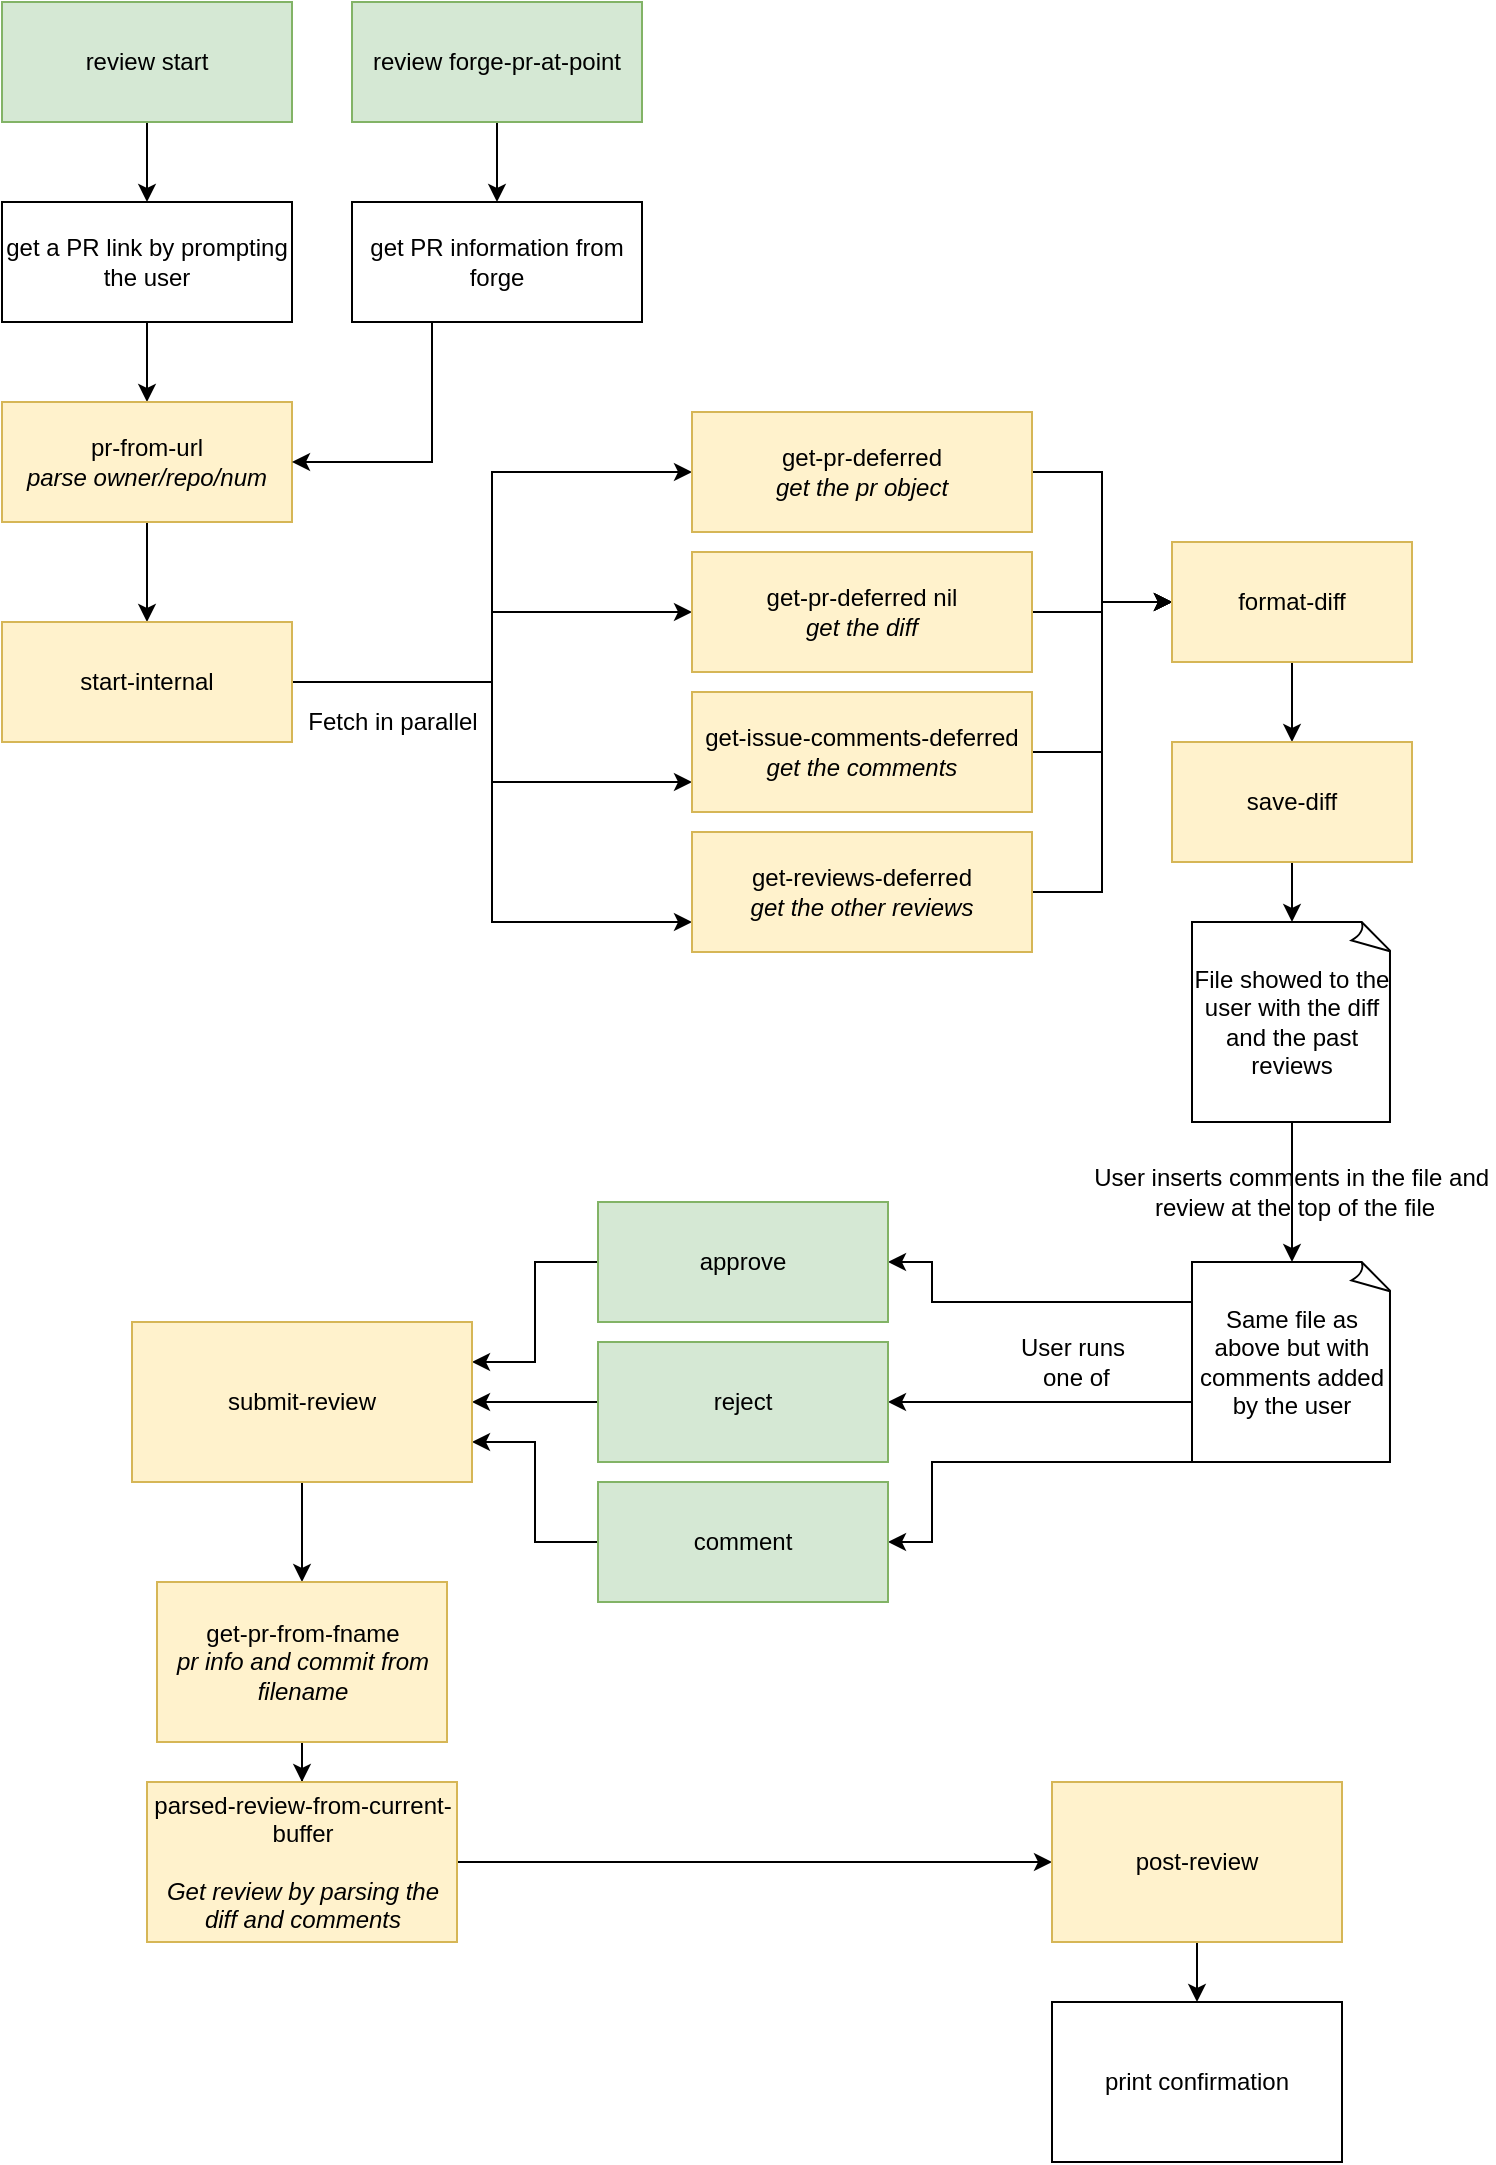 <mxfile version="13.6.2" type="device"><diagram id="A52eRqz-NshKYINg9p8d" name="Page-1"><mxGraphModel dx="1106" dy="1003" grid="1" gridSize="10" guides="1" tooltips="1" connect="1" arrows="1" fold="1" page="1" pageScale="1" pageWidth="850" pageHeight="1100" math="0" shadow="0"><root><mxCell id="0"/><mxCell id="1" parent="0"/><mxCell id="RqcE6YVETKvG_Hmn1Zlv-1" style="edgeStyle=orthogonalEdgeStyle;rounded=0;orthogonalLoop=1;jettySize=auto;html=1;startArrow=none;startFill=0;fontSize=12;" parent="1" source="RqcE6YVETKvG_Hmn1Zlv-2" target="RqcE6YVETKvG_Hmn1Zlv-4" edge="1"><mxGeometry relative="1" as="geometry"/></mxCell><mxCell id="RqcE6YVETKvG_Hmn1Zlv-2" value="&lt;span&gt;review start&lt;/span&gt;" style="rounded=0;whiteSpace=wrap;html=1;comic=0;fontSize=12;align=center;labelBackgroundColor=none;fillColor=#d5e8d4;strokeColor=#82b366;" parent="1" vertex="1"><mxGeometry x="55" y="90" width="145" height="60" as="geometry"/></mxCell><mxCell id="RqcE6YVETKvG_Hmn1Zlv-3" style="edgeStyle=orthogonalEdgeStyle;rounded=0;orthogonalLoop=1;jettySize=auto;html=1;startArrow=none;startFill=0;fontSize=12;" parent="1" source="RqcE6YVETKvG_Hmn1Zlv-4" target="RqcE6YVETKvG_Hmn1Zlv-6" edge="1"><mxGeometry relative="1" as="geometry"/></mxCell><mxCell id="RqcE6YVETKvG_Hmn1Zlv-4" value="get a PR link by prompting the user" style="rounded=0;whiteSpace=wrap;html=1;comic=0;fontSize=12;align=center;" parent="1" vertex="1"><mxGeometry x="55" y="190" width="145" height="60" as="geometry"/></mxCell><mxCell id="RqcE6YVETKvG_Hmn1Zlv-5" style="edgeStyle=orthogonalEdgeStyle;rounded=0;orthogonalLoop=1;jettySize=auto;html=1;entryX=0.5;entryY=0;entryDx=0;entryDy=0;startArrow=none;startFill=0;fontSize=12;labelBackgroundColor=none;" parent="1" source="RqcE6YVETKvG_Hmn1Zlv-6" target="RqcE6YVETKvG_Hmn1Zlv-11" edge="1"><mxGeometry relative="1" as="geometry"/></mxCell><mxCell id="RqcE6YVETKvG_Hmn1Zlv-6" value="&lt;span style=&quot;&quot;&gt;pr-from-url&lt;/span&gt;&lt;br&gt;&lt;i&gt;parse owner/repo/num&lt;/i&gt;" style="rounded=0;whiteSpace=wrap;html=1;comic=0;fontSize=12;align=center;labelBackgroundColor=none;fillColor=#fff2cc;strokeColor=#d6b656;" parent="1" vertex="1"><mxGeometry x="55" y="290" width="145" height="60" as="geometry"/></mxCell><mxCell id="RqcE6YVETKvG_Hmn1Zlv-7" style="edgeStyle=orthogonalEdgeStyle;rounded=0;orthogonalLoop=1;jettySize=auto;html=1;entryX=0;entryY=0.5;entryDx=0;entryDy=0;startArrow=none;startFill=0;fontSize=12;labelBackgroundColor=none;" parent="1" source="RqcE6YVETKvG_Hmn1Zlv-11" target="RqcE6YVETKvG_Hmn1Zlv-13" edge="1"><mxGeometry relative="1" as="geometry"/></mxCell><mxCell id="RqcE6YVETKvG_Hmn1Zlv-8" style="edgeStyle=orthogonalEdgeStyle;rounded=0;orthogonalLoop=1;jettySize=auto;html=1;entryX=0;entryY=0.5;entryDx=0;entryDy=0;startArrow=none;startFill=0;fontSize=12;labelBackgroundColor=none;" parent="1" source="RqcE6YVETKvG_Hmn1Zlv-11" target="RqcE6YVETKvG_Hmn1Zlv-15" edge="1"><mxGeometry relative="1" as="geometry"/></mxCell><mxCell id="RqcE6YVETKvG_Hmn1Zlv-9" style="edgeStyle=orthogonalEdgeStyle;rounded=0;orthogonalLoop=1;jettySize=auto;html=1;entryX=0;entryY=0.75;entryDx=0;entryDy=0;startArrow=none;startFill=0;fontSize=12;labelBackgroundColor=none;" parent="1" source="RqcE6YVETKvG_Hmn1Zlv-11" target="RqcE6YVETKvG_Hmn1Zlv-17" edge="1"><mxGeometry relative="1" as="geometry"/></mxCell><mxCell id="RqcE6YVETKvG_Hmn1Zlv-10" value="Fetch in parallel" style="edgeStyle=orthogonalEdgeStyle;rounded=0;orthogonalLoop=1;jettySize=auto;html=1;entryX=0;entryY=0.75;entryDx=0;entryDy=0;startArrow=none;startFill=0;fontSize=12;labelBackgroundColor=none;" parent="1" source="RqcE6YVETKvG_Hmn1Zlv-11" target="RqcE6YVETKvG_Hmn1Zlv-19" edge="1"><mxGeometry x="-0.688" y="-20" relative="1" as="geometry"><mxPoint as="offset"/></mxGeometry></mxCell><mxCell id="RqcE6YVETKvG_Hmn1Zlv-11" value="&lt;span style=&quot;&quot;&gt;start-internal&lt;/span&gt;" style="rounded=0;whiteSpace=wrap;html=1;comic=0;fontSize=12;align=center;labelBackgroundColor=none;fillColor=#fff2cc;strokeColor=#d6b656;" parent="1" vertex="1"><mxGeometry x="55" y="400" width="145" height="60" as="geometry"/></mxCell><mxCell id="RqcE6YVETKvG_Hmn1Zlv-12" style="edgeStyle=orthogonalEdgeStyle;rounded=0;orthogonalLoop=1;jettySize=auto;html=1;entryX=0;entryY=0.5;entryDx=0;entryDy=0;startArrow=none;startFill=0;fontSize=12;labelBackgroundColor=none;" parent="1" source="RqcE6YVETKvG_Hmn1Zlv-13" target="RqcE6YVETKvG_Hmn1Zlv-21" edge="1"><mxGeometry relative="1" as="geometry"/></mxCell><mxCell id="RqcE6YVETKvG_Hmn1Zlv-13" value="&lt;span style=&quot;&quot;&gt;get-pr-deferred&lt;/span&gt;&lt;br&gt;&lt;i&gt;get the pr object&lt;/i&gt;" style="rounded=0;whiteSpace=wrap;html=1;comic=0;fontSize=12;align=center;labelBackgroundColor=none;fillColor=#fff2cc;strokeColor=#d6b656;" parent="1" vertex="1"><mxGeometry x="400" y="295" width="170" height="60" as="geometry"/></mxCell><mxCell id="RqcE6YVETKvG_Hmn1Zlv-14" style="edgeStyle=orthogonalEdgeStyle;rounded=0;orthogonalLoop=1;jettySize=auto;html=1;entryX=0;entryY=0.5;entryDx=0;entryDy=0;startArrow=none;startFill=0;fontSize=12;labelBackgroundColor=none;" parent="1" source="RqcE6YVETKvG_Hmn1Zlv-15" target="RqcE6YVETKvG_Hmn1Zlv-21" edge="1"><mxGeometry relative="1" as="geometry"/></mxCell><mxCell id="RqcE6YVETKvG_Hmn1Zlv-15" value="&lt;span style=&quot;&quot;&gt;get-pr-deferred nil&lt;/span&gt;&lt;br&gt;&lt;i&gt;get the diff&lt;/i&gt;" style="rounded=0;whiteSpace=wrap;html=1;comic=0;fontSize=12;align=center;labelBackgroundColor=none;fillColor=#fff2cc;strokeColor=#d6b656;" parent="1" vertex="1"><mxGeometry x="400" y="365" width="170" height="60" as="geometry"/></mxCell><mxCell id="RqcE6YVETKvG_Hmn1Zlv-16" style="edgeStyle=orthogonalEdgeStyle;rounded=0;orthogonalLoop=1;jettySize=auto;html=1;entryX=0;entryY=0.5;entryDx=0;entryDy=0;startArrow=none;startFill=0;fontSize=12;labelBackgroundColor=none;" parent="1" source="RqcE6YVETKvG_Hmn1Zlv-17" target="RqcE6YVETKvG_Hmn1Zlv-21" edge="1"><mxGeometry relative="1" as="geometry"/></mxCell><mxCell id="RqcE6YVETKvG_Hmn1Zlv-17" value="&lt;span style=&quot;&quot;&gt;get-issue-comments-deferred&lt;/span&gt;&lt;br&gt;&lt;i&gt;get the comments&lt;/i&gt;" style="rounded=0;whiteSpace=wrap;html=1;comic=0;fontSize=12;align=center;labelBackgroundColor=none;fillColor=#fff2cc;strokeColor=#d6b656;" parent="1" vertex="1"><mxGeometry x="400" y="435" width="170" height="60" as="geometry"/></mxCell><mxCell id="RqcE6YVETKvG_Hmn1Zlv-18" style="edgeStyle=orthogonalEdgeStyle;rounded=0;orthogonalLoop=1;jettySize=auto;html=1;entryX=0;entryY=0.5;entryDx=0;entryDy=0;startArrow=none;startFill=0;fontSize=12;labelBackgroundColor=none;" parent="1" source="RqcE6YVETKvG_Hmn1Zlv-19" target="RqcE6YVETKvG_Hmn1Zlv-21" edge="1"><mxGeometry relative="1" as="geometry"/></mxCell><mxCell id="RqcE6YVETKvG_Hmn1Zlv-19" value="&lt;span style=&quot;&quot;&gt;get-reviews-deferred&lt;/span&gt;&lt;br&gt;&lt;i&gt;get the other reviews&lt;/i&gt;" style="rounded=0;whiteSpace=wrap;html=1;comic=0;fontSize=12;align=center;labelBackgroundColor=none;fillColor=#fff2cc;strokeColor=#d6b656;" parent="1" vertex="1"><mxGeometry x="400" y="505" width="170" height="60" as="geometry"/></mxCell><mxCell id="RqcE6YVETKvG_Hmn1Zlv-20" style="edgeStyle=orthogonalEdgeStyle;rounded=0;orthogonalLoop=1;jettySize=auto;html=1;entryX=0.5;entryY=0;entryDx=0;entryDy=0;labelBackgroundColor=none;startArrow=none;startFill=0;fontSize=12;" parent="1" source="RqcE6YVETKvG_Hmn1Zlv-21" target="RqcE6YVETKvG_Hmn1Zlv-23" edge="1"><mxGeometry relative="1" as="geometry"/></mxCell><mxCell id="RqcE6YVETKvG_Hmn1Zlv-21" value="&lt;span style=&quot;&quot;&gt;format-diff&lt;/span&gt;" style="rounded=0;whiteSpace=wrap;html=1;comic=0;fontSize=12;align=center;labelBackgroundColor=none;fillColor=#fff2cc;strokeColor=#d6b656;" parent="1" vertex="1"><mxGeometry x="640" y="360" width="120" height="60" as="geometry"/></mxCell><mxCell id="RqcE6YVETKvG_Hmn1Zlv-22" style="edgeStyle=orthogonalEdgeStyle;rounded=0;orthogonalLoop=1;jettySize=auto;html=1;startArrow=none;startFill=0;fontSize=12;entryX=0.5;entryY=0;entryDx=0;entryDy=0;entryPerimeter=0;labelBackgroundColor=none;" parent="1" source="RqcE6YVETKvG_Hmn1Zlv-23" target="RqcE6YVETKvG_Hmn1Zlv-25" edge="1"><mxGeometry relative="1" as="geometry"><mxPoint x="700" y="350" as="targetPoint"/></mxGeometry></mxCell><mxCell id="RqcE6YVETKvG_Hmn1Zlv-23" value="&lt;span style=&quot;&quot;&gt;save-diff&lt;/span&gt;" style="rounded=0;whiteSpace=wrap;html=1;comic=0;fontSize=12;align=center;labelBackgroundColor=none;fillColor=#fff2cc;strokeColor=#d6b656;" parent="1" vertex="1"><mxGeometry x="640" y="460" width="120" height="60" as="geometry"/></mxCell><mxCell id="RqcE6YVETKvG_Hmn1Zlv-24" value="User inserts comments in the file and&amp;nbsp;&lt;br&gt;review at the top of the file" style="edgeStyle=orthogonalEdgeStyle;rounded=0;orthogonalLoop=1;jettySize=auto;html=1;startArrow=none;startFill=0;fontSize=12;labelBackgroundColor=none;" parent="1" source="RqcE6YVETKvG_Hmn1Zlv-25" edge="1"><mxGeometry relative="1" as="geometry"><mxPoint x="700" y="720" as="targetPoint"/></mxGeometry></mxCell><mxCell id="RqcE6YVETKvG_Hmn1Zlv-25" value="File showed to the user with the diff and the past reviews" style="whiteSpace=wrap;html=1;shape=mxgraph.basic.document;comic=0;fontSize=12;align=center;labelBackgroundColor=none;" parent="1" vertex="1"><mxGeometry x="650" y="550" width="100" height="100" as="geometry"/></mxCell><mxCell id="RqcE6YVETKvG_Hmn1Zlv-26" style="edgeStyle=orthogonalEdgeStyle;rounded=0;orthogonalLoop=1;jettySize=auto;html=1;entryX=1;entryY=0.5;entryDx=0;entryDy=0;labelBackgroundColor=none;startArrow=none;startFill=0;fontSize=12;" parent="1" source="RqcE6YVETKvG_Hmn1Zlv-29" target="RqcE6YVETKvG_Hmn1Zlv-31" edge="1"><mxGeometry relative="1" as="geometry"><Array as="points"><mxPoint x="520" y="740"/><mxPoint x="520" y="720"/></Array></mxGeometry></mxCell><mxCell id="RqcE6YVETKvG_Hmn1Zlv-27" style="edgeStyle=orthogonalEdgeStyle;rounded=0;orthogonalLoop=1;jettySize=auto;html=1;entryX=1;entryY=0.5;entryDx=0;entryDy=0;labelBackgroundColor=none;startArrow=none;startFill=0;fontSize=12;" parent="1" source="RqcE6YVETKvG_Hmn1Zlv-29" target="RqcE6YVETKvG_Hmn1Zlv-33" edge="1"><mxGeometry relative="1" as="geometry"><Array as="points"><mxPoint x="580" y="790"/><mxPoint x="580" y="790"/></Array></mxGeometry></mxCell><mxCell id="RqcE6YVETKvG_Hmn1Zlv-28" value="User runs&lt;br&gt;&amp;nbsp;one of" style="edgeStyle=orthogonalEdgeStyle;rounded=0;orthogonalLoop=1;jettySize=auto;html=1;entryX=1;entryY=0.5;entryDx=0;entryDy=0;labelBackgroundColor=none;startArrow=none;startFill=0;fontSize=12;" parent="1" source="RqcE6YVETKvG_Hmn1Zlv-29" target="RqcE6YVETKvG_Hmn1Zlv-35" edge="1"><mxGeometry x="-0.375" y="-50" relative="1" as="geometry"><Array as="points"><mxPoint x="520" y="820"/><mxPoint x="520" y="860"/></Array><mxPoint as="offset"/></mxGeometry></mxCell><mxCell id="RqcE6YVETKvG_Hmn1Zlv-29" value="Same file as above but with comments added by the user" style="whiteSpace=wrap;html=1;shape=mxgraph.basic.document;comic=0;fontSize=12;align=center;labelBackgroundColor=none;" parent="1" vertex="1"><mxGeometry x="650" y="720" width="100" height="100" as="geometry"/></mxCell><mxCell id="RqcE6YVETKvG_Hmn1Zlv-30" style="edgeStyle=orthogonalEdgeStyle;rounded=0;orthogonalLoop=1;jettySize=auto;html=1;entryX=1;entryY=0.25;entryDx=0;entryDy=0;labelBackgroundColor=none;startArrow=none;startFill=0;fontSize=12;" parent="1" source="RqcE6YVETKvG_Hmn1Zlv-31" target="RqcE6YVETKvG_Hmn1Zlv-37" edge="1"><mxGeometry relative="1" as="geometry"/></mxCell><mxCell id="RqcE6YVETKvG_Hmn1Zlv-31" value="&lt;span style=&quot;&quot;&gt;approve&lt;/span&gt;" style="rounded=0;whiteSpace=wrap;html=1;comic=0;fontSize=12;align=center;labelBackgroundColor=none;fillColor=#d5e8d4;strokeColor=#82b366;" parent="1" vertex="1"><mxGeometry x="353" y="690" width="145" height="60" as="geometry"/></mxCell><mxCell id="RqcE6YVETKvG_Hmn1Zlv-32" style="edgeStyle=orthogonalEdgeStyle;rounded=0;orthogonalLoop=1;jettySize=auto;html=1;entryX=1;entryY=0.5;entryDx=0;entryDy=0;labelBackgroundColor=none;startArrow=none;startFill=0;fontSize=12;" parent="1" source="RqcE6YVETKvG_Hmn1Zlv-33" target="RqcE6YVETKvG_Hmn1Zlv-37" edge="1"><mxGeometry relative="1" as="geometry"/></mxCell><mxCell id="RqcE6YVETKvG_Hmn1Zlv-33" value="reject" style="rounded=0;whiteSpace=wrap;html=1;comic=0;fontSize=12;align=center;fillColor=#d5e8d4;strokeColor=#82b366;labelBackgroundColor=none;" parent="1" vertex="1"><mxGeometry x="353" y="760" width="145" height="60" as="geometry"/></mxCell><mxCell id="RqcE6YVETKvG_Hmn1Zlv-34" style="edgeStyle=orthogonalEdgeStyle;rounded=0;orthogonalLoop=1;jettySize=auto;html=1;entryX=1;entryY=0.75;entryDx=0;entryDy=0;labelBackgroundColor=none;startArrow=none;startFill=0;fontSize=12;" parent="1" source="RqcE6YVETKvG_Hmn1Zlv-35" target="RqcE6YVETKvG_Hmn1Zlv-37" edge="1"><mxGeometry relative="1" as="geometry"/></mxCell><mxCell id="RqcE6YVETKvG_Hmn1Zlv-35" value="comment" style="rounded=0;whiteSpace=wrap;html=1;comic=0;fontSize=12;align=center;labelBackgroundColor=none;fillColor=#d5e8d4;strokeColor=#82b366;" parent="1" vertex="1"><mxGeometry x="353" y="830" width="145" height="60" as="geometry"/></mxCell><mxCell id="RqcE6YVETKvG_Hmn1Zlv-36" style="edgeStyle=orthogonalEdgeStyle;rounded=0;orthogonalLoop=1;jettySize=auto;html=1;labelBackgroundColor=none;startArrow=none;startFill=0;fontSize=12;" parent="1" source="RqcE6YVETKvG_Hmn1Zlv-37" target="RqcE6YVETKvG_Hmn1Zlv-39" edge="1"><mxGeometry relative="1" as="geometry"/></mxCell><mxCell id="RqcE6YVETKvG_Hmn1Zlv-37" value="submit-review" style="rounded=0;whiteSpace=wrap;html=1;comic=0;fontSize=12;align=center;labelBackgroundColor=none;fillColor=#fff2cc;strokeColor=#d6b656;" parent="1" vertex="1"><mxGeometry x="120" y="750" width="170" height="80" as="geometry"/></mxCell><mxCell id="RqcE6YVETKvG_Hmn1Zlv-38" style="edgeStyle=orthogonalEdgeStyle;rounded=0;orthogonalLoop=1;jettySize=auto;html=1;labelBackgroundColor=none;startArrow=none;startFill=0;fontSize=12;" parent="1" source="RqcE6YVETKvG_Hmn1Zlv-39" target="RqcE6YVETKvG_Hmn1Zlv-41" edge="1"><mxGeometry relative="1" as="geometry"/></mxCell><mxCell id="RqcE6YVETKvG_Hmn1Zlv-39" value="&lt;span&gt;get-pr-from-fname&lt;br&gt;&lt;i&gt;pr info and commit from filename&lt;/i&gt;&lt;br&gt;&lt;/span&gt;" style="rounded=0;whiteSpace=wrap;html=1;comic=0;fontSize=12;align=center;labelBackgroundColor=none;fillColor=#fff2cc;strokeColor=#d6b656;" parent="1" vertex="1"><mxGeometry x="132.5" y="880" width="145" height="80" as="geometry"/></mxCell><mxCell id="RqcE6YVETKvG_Hmn1Zlv-40" style="edgeStyle=orthogonalEdgeStyle;rounded=0;orthogonalLoop=1;jettySize=auto;html=1;labelBackgroundColor=none;startArrow=none;startFill=0;fontSize=12;entryX=0;entryY=0.5;entryDx=0;entryDy=0;" parent="1" source="RqcE6YVETKvG_Hmn1Zlv-41" edge="1" target="RqcE6YVETKvG_Hmn1Zlv-45"><mxGeometry relative="1" as="geometry"><mxPoint x="390" y="1020" as="targetPoint"/></mxGeometry></mxCell><mxCell id="RqcE6YVETKvG_Hmn1Zlv-41" value="&lt;span&gt;parsed-review-from-current-buffer&lt;br&gt;&lt;br&gt;&lt;i&gt;Get review by parsing the diff and comments&lt;/i&gt;&lt;br&gt;&lt;/span&gt;" style="rounded=0;whiteSpace=wrap;html=1;comic=0;fontSize=12;align=center;labelBackgroundColor=none;fillColor=#fff2cc;strokeColor=#d6b656;" parent="1" vertex="1"><mxGeometry x="127.5" y="980" width="155" height="80" as="geometry"/></mxCell><mxCell id="RqcE6YVETKvG_Hmn1Zlv-44" style="edgeStyle=orthogonalEdgeStyle;rounded=0;orthogonalLoop=1;jettySize=auto;html=1;entryX=0.5;entryY=0;entryDx=0;entryDy=0;labelBackgroundColor=none;startArrow=none;startFill=0;fontSize=12;" parent="1" source="RqcE6YVETKvG_Hmn1Zlv-45" target="RqcE6YVETKvG_Hmn1Zlv-46" edge="1"><mxGeometry relative="1" as="geometry"/></mxCell><mxCell id="RqcE6YVETKvG_Hmn1Zlv-45" value="&lt;span&gt;post-review&lt;br&gt;&lt;/span&gt;" style="rounded=0;whiteSpace=wrap;html=1;comic=0;fontSize=12;align=center;labelBackgroundColor=none;fillColor=#fff2cc;strokeColor=#d6b656;" parent="1" vertex="1"><mxGeometry x="580" y="980" width="145" height="80" as="geometry"/></mxCell><mxCell id="RqcE6YVETKvG_Hmn1Zlv-46" value="&lt;span&gt;print confirmation&lt;br&gt;&lt;/span&gt;" style="rounded=0;whiteSpace=wrap;html=1;comic=0;fontSize=12;align=center;labelBackgroundColor=none;" parent="1" vertex="1"><mxGeometry x="580" y="1090" width="145" height="80" as="geometry"/></mxCell><mxCell id="RqcE6YVETKvG_Hmn1Zlv-47" style="edgeStyle=orthogonalEdgeStyle;rounded=0;orthogonalLoop=1;jettySize=auto;html=1;labelBackgroundColor=none;startArrow=none;startFill=0;fontSize=12;" parent="1" source="RqcE6YVETKvG_Hmn1Zlv-48" target="RqcE6YVETKvG_Hmn1Zlv-50" edge="1"><mxGeometry relative="1" as="geometry"/></mxCell><mxCell id="RqcE6YVETKvG_Hmn1Zlv-48" value="&lt;span&gt;review forge-pr-at-point&lt;/span&gt;" style="rounded=0;whiteSpace=wrap;html=1;comic=0;fontSize=12;align=center;labelBackgroundColor=none;fillColor=#d5e8d4;strokeColor=#82b366;" parent="1" vertex="1"><mxGeometry x="230" y="90" width="145" height="60" as="geometry"/></mxCell><mxCell id="RqcE6YVETKvG_Hmn1Zlv-49" style="edgeStyle=orthogonalEdgeStyle;rounded=0;orthogonalLoop=1;jettySize=auto;html=1;entryX=1;entryY=0.5;entryDx=0;entryDy=0;labelBackgroundColor=none;startArrow=none;startFill=0;fontSize=12;" parent="1" source="RqcE6YVETKvG_Hmn1Zlv-50" target="RqcE6YVETKvG_Hmn1Zlv-6" edge="1"><mxGeometry relative="1" as="geometry"><Array as="points"><mxPoint x="270" y="320"/></Array></mxGeometry></mxCell><mxCell id="RqcE6YVETKvG_Hmn1Zlv-50" value="get PR information from forge" style="rounded=0;whiteSpace=wrap;html=1;comic=0;fontSize=12;align=center;" parent="1" vertex="1"><mxGeometry x="230" y="190" width="145" height="60" as="geometry"/></mxCell></root></mxGraphModel></diagram></mxfile>